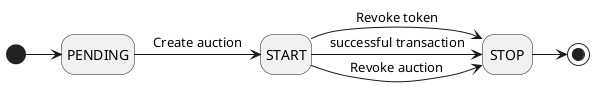 @startuml state
hide empty description

State PENDING
State START
State STOP

[*] -> PENDING
PENDING -> START: Create auction
START -> STOP: Revoke token
START -> STOP: Revoke auction
START -> STOP: successful transaction
STOP -> [*]
@enduml